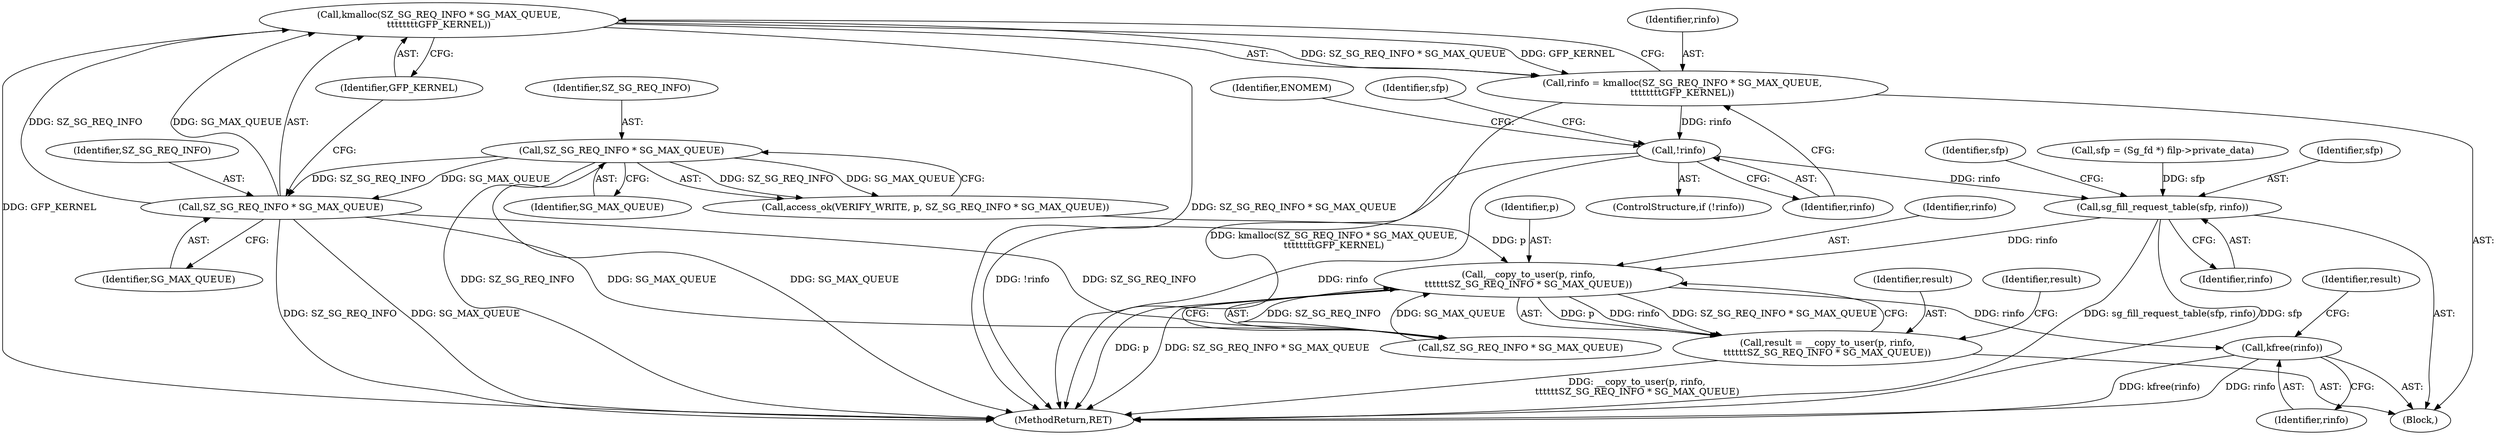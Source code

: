 digraph "0_linux_3e0097499839e0fe3af380410eababe5a47c4cf9_0@API" {
"1000821" [label="(Call,kmalloc(SZ_SG_REQ_INFO * SG_MAX_QUEUE,\n\t\t\t\t\t\t\t\tGFP_KERNEL))"];
"1000822" [label="(Call,SZ_SG_REQ_INFO * SG_MAX_QUEUE)"];
"1000810" [label="(Call,SZ_SG_REQ_INFO * SG_MAX_QUEUE)"];
"1000819" [label="(Call,rinfo = kmalloc(SZ_SG_REQ_INFO * SG_MAX_QUEUE,\n\t\t\t\t\t\t\t\tGFP_KERNEL))"];
"1000827" [label="(Call,!rinfo)"];
"1000838" [label="(Call,sg_fill_request_table(sfp, rinfo))"];
"1000849" [label="(Call,__copy_to_user(p, rinfo,\n\t\t\t\t\t\tSZ_SG_REQ_INFO * SG_MAX_QUEUE))"];
"1000847" [label="(Call,result = __copy_to_user(p, rinfo,\n\t\t\t\t\t\tSZ_SG_REQ_INFO * SG_MAX_QUEUE))"];
"1000862" [label="(Call,kfree(rinfo))"];
"1000835" [label="(Identifier,sfp)"];
"1000827" [label="(Call,!rinfo)"];
"1000856" [label="(Identifier,result)"];
"1000823" [label="(Identifier,SZ_SG_REQ_INFO)"];
"1000863" [label="(Identifier,rinfo)"];
"1000810" [label="(Call,SZ_SG_REQ_INFO * SG_MAX_QUEUE)"];
"1000850" [label="(Identifier,p)"];
"1000840" [label="(Identifier,rinfo)"];
"1000811" [label="(Identifier,SZ_SG_REQ_INFO)"];
"1000807" [label="(Call,access_ok(VERIFY_WRITE, p, SZ_SG_REQ_INFO * SG_MAX_QUEUE))"];
"1000848" [label="(Identifier,result)"];
"1000825" [label="(Identifier,GFP_KERNEL)"];
"1000851" [label="(Identifier,rinfo)"];
"1000862" [label="(Call,kfree(rinfo))"];
"1001060" [label="(MethodReturn,RET)"];
"1000852" [label="(Call,SZ_SG_REQ_INFO * SG_MAX_QUEUE)"];
"1000839" [label="(Identifier,sfp)"];
"1000844" [label="(Identifier,sfp)"];
"1000826" [label="(ControlStructure,if (!rinfo))"];
"1000821" [label="(Call,kmalloc(SZ_SG_REQ_INFO * SG_MAX_QUEUE,\n\t\t\t\t\t\t\t\tGFP_KERNEL))"];
"1000812" [label="(Identifier,SG_MAX_QUEUE)"];
"1000831" [label="(Identifier,ENOMEM)"];
"1000849" [label="(Call,__copy_to_user(p, rinfo,\n\t\t\t\t\t\tSZ_SG_REQ_INFO * SG_MAX_QUEUE))"];
"1000817" [label="(Block,)"];
"1000822" [label="(Call,SZ_SG_REQ_INFO * SG_MAX_QUEUE)"];
"1000820" [label="(Identifier,rinfo)"];
"1000828" [label="(Identifier,rinfo)"];
"1000824" [label="(Identifier,SG_MAX_QUEUE)"];
"1000838" [label="(Call,sg_fill_request_table(sfp, rinfo))"];
"1000847" [label="(Call,result = __copy_to_user(p, rinfo,\n\t\t\t\t\t\tSZ_SG_REQ_INFO * SG_MAX_QUEUE))"];
"1000131" [label="(Call,sfp = (Sg_fd *) filp->private_data)"];
"1000865" [label="(Identifier,result)"];
"1000819" [label="(Call,rinfo = kmalloc(SZ_SG_REQ_INFO * SG_MAX_QUEUE,\n\t\t\t\t\t\t\t\tGFP_KERNEL))"];
"1000821" -> "1000819"  [label="AST: "];
"1000821" -> "1000825"  [label="CFG: "];
"1000822" -> "1000821"  [label="AST: "];
"1000825" -> "1000821"  [label="AST: "];
"1000819" -> "1000821"  [label="CFG: "];
"1000821" -> "1001060"  [label="DDG: SZ_SG_REQ_INFO * SG_MAX_QUEUE"];
"1000821" -> "1001060"  [label="DDG: GFP_KERNEL"];
"1000821" -> "1000819"  [label="DDG: SZ_SG_REQ_INFO * SG_MAX_QUEUE"];
"1000821" -> "1000819"  [label="DDG: GFP_KERNEL"];
"1000822" -> "1000821"  [label="DDG: SZ_SG_REQ_INFO"];
"1000822" -> "1000821"  [label="DDG: SG_MAX_QUEUE"];
"1000822" -> "1000824"  [label="CFG: "];
"1000823" -> "1000822"  [label="AST: "];
"1000824" -> "1000822"  [label="AST: "];
"1000825" -> "1000822"  [label="CFG: "];
"1000822" -> "1001060"  [label="DDG: SG_MAX_QUEUE"];
"1000822" -> "1001060"  [label="DDG: SZ_SG_REQ_INFO"];
"1000810" -> "1000822"  [label="DDG: SZ_SG_REQ_INFO"];
"1000810" -> "1000822"  [label="DDG: SG_MAX_QUEUE"];
"1000822" -> "1000852"  [label="DDG: SZ_SG_REQ_INFO"];
"1000822" -> "1000852"  [label="DDG: SG_MAX_QUEUE"];
"1000810" -> "1000807"  [label="AST: "];
"1000810" -> "1000812"  [label="CFG: "];
"1000811" -> "1000810"  [label="AST: "];
"1000812" -> "1000810"  [label="AST: "];
"1000807" -> "1000810"  [label="CFG: "];
"1000810" -> "1001060"  [label="DDG: SZ_SG_REQ_INFO"];
"1000810" -> "1001060"  [label="DDG: SG_MAX_QUEUE"];
"1000810" -> "1000807"  [label="DDG: SZ_SG_REQ_INFO"];
"1000810" -> "1000807"  [label="DDG: SG_MAX_QUEUE"];
"1000819" -> "1000817"  [label="AST: "];
"1000820" -> "1000819"  [label="AST: "];
"1000828" -> "1000819"  [label="CFG: "];
"1000819" -> "1001060"  [label="DDG: kmalloc(SZ_SG_REQ_INFO * SG_MAX_QUEUE,\n\t\t\t\t\t\t\t\tGFP_KERNEL)"];
"1000819" -> "1000827"  [label="DDG: rinfo"];
"1000827" -> "1000826"  [label="AST: "];
"1000827" -> "1000828"  [label="CFG: "];
"1000828" -> "1000827"  [label="AST: "];
"1000831" -> "1000827"  [label="CFG: "];
"1000835" -> "1000827"  [label="CFG: "];
"1000827" -> "1001060"  [label="DDG: !rinfo"];
"1000827" -> "1001060"  [label="DDG: rinfo"];
"1000827" -> "1000838"  [label="DDG: rinfo"];
"1000838" -> "1000817"  [label="AST: "];
"1000838" -> "1000840"  [label="CFG: "];
"1000839" -> "1000838"  [label="AST: "];
"1000840" -> "1000838"  [label="AST: "];
"1000844" -> "1000838"  [label="CFG: "];
"1000838" -> "1001060"  [label="DDG: sg_fill_request_table(sfp, rinfo)"];
"1000838" -> "1001060"  [label="DDG: sfp"];
"1000131" -> "1000838"  [label="DDG: sfp"];
"1000838" -> "1000849"  [label="DDG: rinfo"];
"1000849" -> "1000847"  [label="AST: "];
"1000849" -> "1000852"  [label="CFG: "];
"1000850" -> "1000849"  [label="AST: "];
"1000851" -> "1000849"  [label="AST: "];
"1000852" -> "1000849"  [label="AST: "];
"1000847" -> "1000849"  [label="CFG: "];
"1000849" -> "1001060"  [label="DDG: p"];
"1000849" -> "1001060"  [label="DDG: SZ_SG_REQ_INFO * SG_MAX_QUEUE"];
"1000849" -> "1000847"  [label="DDG: p"];
"1000849" -> "1000847"  [label="DDG: rinfo"];
"1000849" -> "1000847"  [label="DDG: SZ_SG_REQ_INFO * SG_MAX_QUEUE"];
"1000807" -> "1000849"  [label="DDG: p"];
"1000852" -> "1000849"  [label="DDG: SZ_SG_REQ_INFO"];
"1000852" -> "1000849"  [label="DDG: SG_MAX_QUEUE"];
"1000849" -> "1000862"  [label="DDG: rinfo"];
"1000847" -> "1000817"  [label="AST: "];
"1000848" -> "1000847"  [label="AST: "];
"1000856" -> "1000847"  [label="CFG: "];
"1000847" -> "1001060"  [label="DDG: __copy_to_user(p, rinfo,\n\t\t\t\t\t\tSZ_SG_REQ_INFO * SG_MAX_QUEUE)"];
"1000862" -> "1000817"  [label="AST: "];
"1000862" -> "1000863"  [label="CFG: "];
"1000863" -> "1000862"  [label="AST: "];
"1000865" -> "1000862"  [label="CFG: "];
"1000862" -> "1001060"  [label="DDG: rinfo"];
"1000862" -> "1001060"  [label="DDG: kfree(rinfo)"];
}
